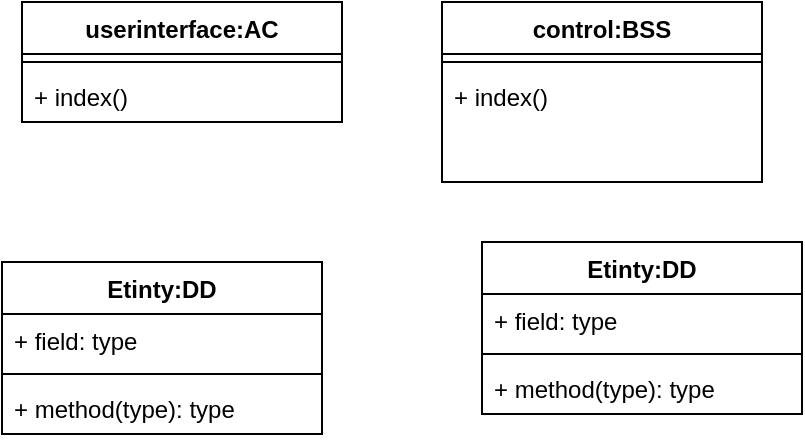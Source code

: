 <mxfile version="22.1.7" type="github">
  <diagram name="Page-1" id="KMwcI6bS_wRoA6phkeQ-">
    <mxGraphModel dx="872" dy="447" grid="1" gridSize="10" guides="1" tooltips="1" connect="1" arrows="1" fold="1" page="1" pageScale="1" pageWidth="850" pageHeight="1100" math="0" shadow="0">
      <root>
        <mxCell id="0" />
        <mxCell id="1" parent="0" />
        <mxCell id="JW8OHUgVRJeFFy1cACJR-1" value="Etinty:DD" style="swimlane;fontStyle=1;align=center;verticalAlign=top;childLayout=stackLayout;horizontal=1;startSize=26;horizontalStack=0;resizeParent=1;resizeParentMax=0;resizeLast=0;collapsible=1;marginBottom=0;whiteSpace=wrap;html=1;" vertex="1" parent="1">
          <mxGeometry x="100" y="190" width="160" height="86" as="geometry" />
        </mxCell>
        <mxCell id="JW8OHUgVRJeFFy1cACJR-2" value="+ field: type" style="text;strokeColor=none;fillColor=none;align=left;verticalAlign=top;spacingLeft=4;spacingRight=4;overflow=hidden;rotatable=0;points=[[0,0.5],[1,0.5]];portConstraint=eastwest;whiteSpace=wrap;html=1;" vertex="1" parent="JW8OHUgVRJeFFy1cACJR-1">
          <mxGeometry y="26" width="160" height="26" as="geometry" />
        </mxCell>
        <mxCell id="JW8OHUgVRJeFFy1cACJR-3" value="" style="line;strokeWidth=1;fillColor=none;align=left;verticalAlign=middle;spacingTop=-1;spacingLeft=3;spacingRight=3;rotatable=0;labelPosition=right;points=[];portConstraint=eastwest;strokeColor=inherit;" vertex="1" parent="JW8OHUgVRJeFFy1cACJR-1">
          <mxGeometry y="52" width="160" height="8" as="geometry" />
        </mxCell>
        <mxCell id="JW8OHUgVRJeFFy1cACJR-4" value="+ method(type): type" style="text;strokeColor=none;fillColor=none;align=left;verticalAlign=top;spacingLeft=4;spacingRight=4;overflow=hidden;rotatable=0;points=[[0,0.5],[1,0.5]];portConstraint=eastwest;whiteSpace=wrap;html=1;" vertex="1" parent="JW8OHUgVRJeFFy1cACJR-1">
          <mxGeometry y="60" width="160" height="26" as="geometry" />
        </mxCell>
        <mxCell id="JW8OHUgVRJeFFy1cACJR-5" value="Etinty:DD" style="swimlane;fontStyle=1;align=center;verticalAlign=top;childLayout=stackLayout;horizontal=1;startSize=26;horizontalStack=0;resizeParent=1;resizeParentMax=0;resizeLast=0;collapsible=1;marginBottom=0;whiteSpace=wrap;html=1;" vertex="1" parent="1">
          <mxGeometry x="340" y="180" width="160" height="86" as="geometry" />
        </mxCell>
        <mxCell id="JW8OHUgVRJeFFy1cACJR-6" value="+ field: type" style="text;strokeColor=none;fillColor=none;align=left;verticalAlign=top;spacingLeft=4;spacingRight=4;overflow=hidden;rotatable=0;points=[[0,0.5],[1,0.5]];portConstraint=eastwest;whiteSpace=wrap;html=1;" vertex="1" parent="JW8OHUgVRJeFFy1cACJR-5">
          <mxGeometry y="26" width="160" height="26" as="geometry" />
        </mxCell>
        <mxCell id="JW8OHUgVRJeFFy1cACJR-7" value="" style="line;strokeWidth=1;fillColor=none;align=left;verticalAlign=middle;spacingTop=-1;spacingLeft=3;spacingRight=3;rotatable=0;labelPosition=right;points=[];portConstraint=eastwest;strokeColor=inherit;" vertex="1" parent="JW8OHUgVRJeFFy1cACJR-5">
          <mxGeometry y="52" width="160" height="8" as="geometry" />
        </mxCell>
        <mxCell id="JW8OHUgVRJeFFy1cACJR-8" value="+ method(type): type" style="text;strokeColor=none;fillColor=none;align=left;verticalAlign=top;spacingLeft=4;spacingRight=4;overflow=hidden;rotatable=0;points=[[0,0.5],[1,0.5]];portConstraint=eastwest;whiteSpace=wrap;html=1;" vertex="1" parent="JW8OHUgVRJeFFy1cACJR-5">
          <mxGeometry y="60" width="160" height="26" as="geometry" />
        </mxCell>
        <mxCell id="JW8OHUgVRJeFFy1cACJR-9" value="userinterface:AC" style="swimlane;fontStyle=1;align=center;verticalAlign=top;childLayout=stackLayout;horizontal=1;startSize=26;horizontalStack=0;resizeParent=1;resizeParentMax=0;resizeLast=0;collapsible=1;marginBottom=0;whiteSpace=wrap;html=1;" vertex="1" parent="1">
          <mxGeometry x="110" y="60" width="160" height="60" as="geometry" />
        </mxCell>
        <mxCell id="JW8OHUgVRJeFFy1cACJR-11" value="" style="line;strokeWidth=1;fillColor=none;align=left;verticalAlign=middle;spacingTop=-1;spacingLeft=3;spacingRight=3;rotatable=0;labelPosition=right;points=[];portConstraint=eastwest;strokeColor=inherit;" vertex="1" parent="JW8OHUgVRJeFFy1cACJR-9">
          <mxGeometry y="26" width="160" height="8" as="geometry" />
        </mxCell>
        <mxCell id="JW8OHUgVRJeFFy1cACJR-12" value="+ index()" style="text;strokeColor=none;fillColor=none;align=left;verticalAlign=top;spacingLeft=4;spacingRight=4;overflow=hidden;rotatable=0;points=[[0,0.5],[1,0.5]];portConstraint=eastwest;whiteSpace=wrap;html=1;" vertex="1" parent="JW8OHUgVRJeFFy1cACJR-9">
          <mxGeometry y="34" width="160" height="26" as="geometry" />
        </mxCell>
        <mxCell id="JW8OHUgVRJeFFy1cACJR-13" value="control:BSS" style="swimlane;fontStyle=1;align=center;verticalAlign=top;childLayout=stackLayout;horizontal=1;startSize=26;horizontalStack=0;resizeParent=1;resizeParentMax=0;resizeLast=0;collapsible=1;marginBottom=0;whiteSpace=wrap;html=1;" vertex="1" parent="1">
          <mxGeometry x="320" y="60" width="160" height="90" as="geometry" />
        </mxCell>
        <mxCell id="JW8OHUgVRJeFFy1cACJR-14" value="" style="line;strokeWidth=1;fillColor=none;align=left;verticalAlign=middle;spacingTop=-1;spacingLeft=3;spacingRight=3;rotatable=0;labelPosition=right;points=[];portConstraint=eastwest;strokeColor=inherit;" vertex="1" parent="JW8OHUgVRJeFFy1cACJR-13">
          <mxGeometry y="26" width="160" height="8" as="geometry" />
        </mxCell>
        <mxCell id="JW8OHUgVRJeFFy1cACJR-15" value="+ index()" style="text;strokeColor=none;fillColor=none;align=left;verticalAlign=top;spacingLeft=4;spacingRight=4;overflow=hidden;rotatable=0;points=[[0,0.5],[1,0.5]];portConstraint=eastwest;whiteSpace=wrap;html=1;" vertex="1" parent="JW8OHUgVRJeFFy1cACJR-13">
          <mxGeometry y="34" width="160" height="56" as="geometry" />
        </mxCell>
      </root>
    </mxGraphModel>
  </diagram>
</mxfile>
